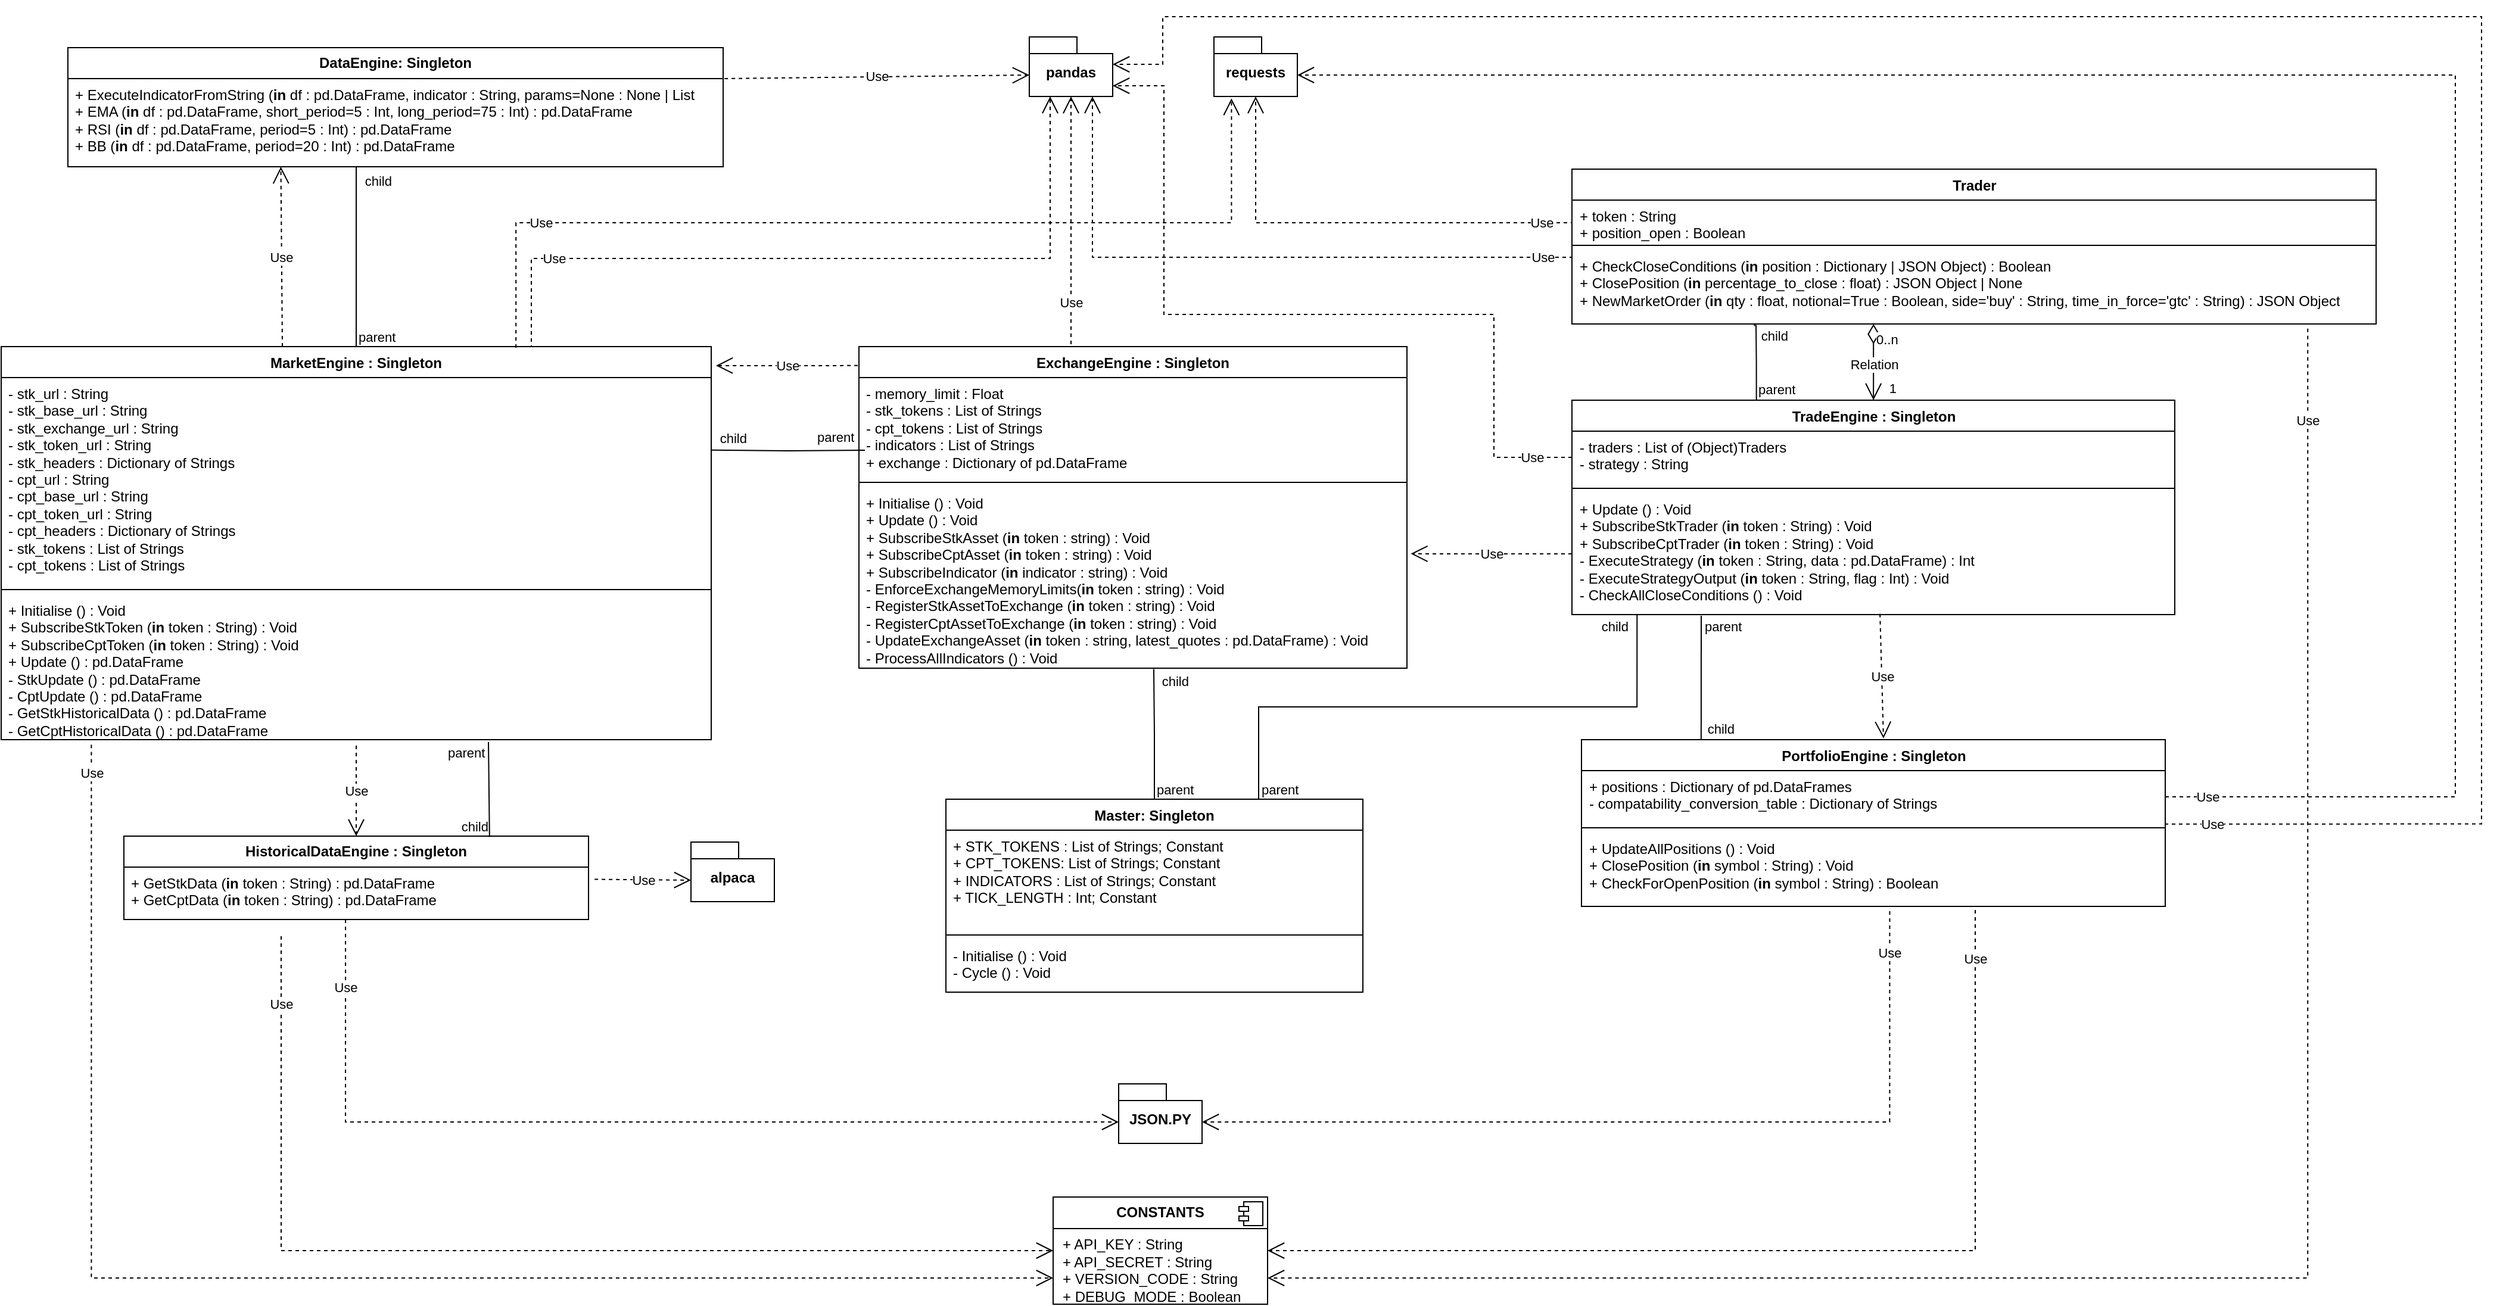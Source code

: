 <mxfile version="24.2.5" type="device">
  <diagram name="Page-1" id="sYeVnFwsswRFlJQrci0F">
    <mxGraphModel dx="3406" dy="1709" grid="0" gridSize="10" guides="1" tooltips="1" connect="1" arrows="1" fold="1" page="0" pageScale="1" pageWidth="827" pageHeight="1169" math="0" shadow="0">
      <root>
        <mxCell id="0" />
        <mxCell id="1" parent="0" />
        <mxCell id="-LXnaGtxhwTTcFJz9KgN-1" value="Master: Singleton" style="swimlane;fontStyle=1;align=center;verticalAlign=top;childLayout=stackLayout;horizontal=1;startSize=26;horizontalStack=0;resizeParent=1;resizeParentMax=0;resizeLast=0;collapsible=1;marginBottom=0;whiteSpace=wrap;html=1;" vertex="1" parent="1">
          <mxGeometry x="-197" y="460" width="350" height="162" as="geometry" />
        </mxCell>
        <mxCell id="-LXnaGtxhwTTcFJz9KgN-2" value="+ STK_TOKENS : List of Strings; Constant&lt;div&gt;+ CPT_TOKENS: List of Strings; Constant&lt;/div&gt;&lt;div&gt;+ INDICATORS : List of Strings; Constant&lt;/div&gt;&lt;div&gt;+ TICK_LENGTH : Int; Constant&lt;/div&gt;" style="text;strokeColor=none;fillColor=none;align=left;verticalAlign=top;spacingLeft=4;spacingRight=4;overflow=hidden;rotatable=0;points=[[0,0.5],[1,0.5]];portConstraint=eastwest;whiteSpace=wrap;html=1;" vertex="1" parent="-LXnaGtxhwTTcFJz9KgN-1">
          <mxGeometry y="26" width="350" height="84" as="geometry" />
        </mxCell>
        <mxCell id="-LXnaGtxhwTTcFJz9KgN-3" value="" style="line;strokeWidth=1;fillColor=none;align=left;verticalAlign=middle;spacingTop=-1;spacingLeft=3;spacingRight=3;rotatable=0;labelPosition=right;points=[];portConstraint=eastwest;strokeColor=inherit;" vertex="1" parent="-LXnaGtxhwTTcFJz9KgN-1">
          <mxGeometry y="110" width="350" height="8" as="geometry" />
        </mxCell>
        <mxCell id="-LXnaGtxhwTTcFJz9KgN-4" value="- Initialise () : Void&lt;div&gt;- Cycle () : Void&lt;/div&gt;" style="text;strokeColor=none;fillColor=none;align=left;verticalAlign=top;spacingLeft=4;spacingRight=4;overflow=hidden;rotatable=0;points=[[0,0.5],[1,0.5]];portConstraint=eastwest;whiteSpace=wrap;html=1;" vertex="1" parent="-LXnaGtxhwTTcFJz9KgN-1">
          <mxGeometry y="118" width="350" height="44" as="geometry" />
        </mxCell>
        <mxCell id="-LXnaGtxhwTTcFJz9KgN-9" value="ExchangeEngine : Singleton" style="swimlane;fontStyle=1;align=center;verticalAlign=top;childLayout=stackLayout;horizontal=1;startSize=26;horizontalStack=0;resizeParent=1;resizeParentMax=0;resizeLast=0;collapsible=1;marginBottom=0;whiteSpace=wrap;html=1;" vertex="1" parent="1">
          <mxGeometry x="-270" y="80" width="460" height="270" as="geometry" />
        </mxCell>
        <mxCell id="-LXnaGtxhwTTcFJz9KgN-10" value="- memory_limit : Float&lt;div&gt;- stk_tokens : List of Strings&lt;/div&gt;&lt;div&gt;- cpt_tokens : List of Strings&lt;/div&gt;&lt;div&gt;- indicators : List of Strings&lt;/div&gt;&lt;div&gt;+ exchange : Dictionary of pd.DataFrame&lt;/div&gt;" style="text;strokeColor=none;fillColor=none;align=left;verticalAlign=top;spacingLeft=4;spacingRight=4;overflow=hidden;rotatable=0;points=[[0,0.5],[1,0.5]];portConstraint=eastwest;whiteSpace=wrap;html=1;" vertex="1" parent="-LXnaGtxhwTTcFJz9KgN-9">
          <mxGeometry y="26" width="460" height="84" as="geometry" />
        </mxCell>
        <mxCell id="-LXnaGtxhwTTcFJz9KgN-11" value="" style="line;strokeWidth=1;fillColor=none;align=left;verticalAlign=middle;spacingTop=-1;spacingLeft=3;spacingRight=3;rotatable=0;labelPosition=right;points=[];portConstraint=eastwest;strokeColor=inherit;" vertex="1" parent="-LXnaGtxhwTTcFJz9KgN-9">
          <mxGeometry y="110" width="460" height="8" as="geometry" />
        </mxCell>
        <mxCell id="-LXnaGtxhwTTcFJz9KgN-12" value="&lt;div&gt;+ Initialise () : Void&lt;/div&gt;&lt;div&gt;+ Update () : Void&lt;/div&gt;&lt;div&gt;&lt;div&gt;+ SubscribeStkAsset&amp;nbsp;&lt;span style=&quot;background-color: initial;&quot;&gt;(&lt;/span&gt;&lt;b style=&quot;background-color: initial;&quot;&gt;in&lt;/b&gt;&lt;span style=&quot;background-color: initial;&quot;&gt;&amp;nbsp;token : string) : Void&lt;/span&gt;&lt;/div&gt;&lt;div&gt;+ SubscribeCptAsset&amp;nbsp;&lt;span style=&quot;background-color: initial;&quot;&gt;(&lt;/span&gt;&lt;b style=&quot;background-color: initial;&quot;&gt;in&lt;/b&gt;&lt;span style=&quot;background-color: initial;&quot;&gt;&amp;nbsp;token : string) : Void&lt;/span&gt;&lt;/div&gt;&lt;div&gt;+ SubscribeIndicator&amp;nbsp;&lt;span style=&quot;background-color: initial;&quot;&gt;(&lt;/span&gt;&lt;b style=&quot;background-color: initial;&quot;&gt;in&lt;/b&gt;&lt;span style=&quot;background-color: initial;&quot;&gt;&amp;nbsp;indicator : string) : Void&lt;/span&gt;&lt;/div&gt;&lt;/div&gt;- EnforceExchangeMemoryLimits(&lt;b&gt;in&lt;/b&gt;&amp;nbsp;token : string) : Void&lt;div&gt;- RegisterStkAssetToExchange (&lt;b&gt;in&lt;/b&gt;&amp;nbsp;token : string) : Void&lt;/div&gt;&lt;div&gt;- RegisterCptAssetToExchange&amp;nbsp;&lt;span style=&quot;background-color: initial;&quot;&gt;(&lt;/span&gt;&lt;b style=&quot;background-color: initial;&quot;&gt;in&lt;/b&gt;&lt;span style=&quot;background-color: initial;&quot;&gt;&amp;nbsp;token : string) : Void&lt;/span&gt;&lt;/div&gt;&lt;div&gt;&lt;span style=&quot;background-color: initial;&quot;&gt;- UpdateExchangeAsset (&lt;b&gt;in &lt;/b&gt;token : string,&lt;b&gt;&amp;nbsp;&lt;/b&gt;latest_quotes : pd.DataFrame) : Void&lt;/span&gt;&lt;/div&gt;&lt;div&gt;&lt;span style=&quot;background-color: initial;&quot;&gt;- ProcessAllIndicators () : Void&lt;/span&gt;&lt;/div&gt;&lt;div&gt;&lt;br&gt;&lt;/div&gt;&lt;div&gt;&lt;br&gt;&lt;/div&gt;&lt;div&gt;&lt;span style=&quot;background-color: initial;&quot;&gt;&lt;br&gt;&lt;/span&gt;&lt;/div&gt;" style="text;strokeColor=none;fillColor=none;align=left;verticalAlign=top;spacingLeft=4;spacingRight=4;overflow=hidden;rotatable=0;points=[[0,0.5],[1,0.5]];portConstraint=eastwest;whiteSpace=wrap;html=1;" vertex="1" parent="-LXnaGtxhwTTcFJz9KgN-9">
          <mxGeometry y="118" width="460" height="152" as="geometry" />
        </mxCell>
        <mxCell id="-LXnaGtxhwTTcFJz9KgN-13" value="TradeEngine : Singleton" style="swimlane;fontStyle=1;align=center;verticalAlign=top;childLayout=stackLayout;horizontal=1;startSize=26;horizontalStack=0;resizeParent=1;resizeParentMax=0;resizeLast=0;collapsible=1;marginBottom=0;whiteSpace=wrap;html=1;" vertex="1" parent="1">
          <mxGeometry x="328.5" y="125" width="506" height="180" as="geometry" />
        </mxCell>
        <mxCell id="-LXnaGtxhwTTcFJz9KgN-14" value="- traders : List of (Object)Traders&lt;div&gt;- strategy : String&lt;/div&gt;" style="text;strokeColor=none;fillColor=none;align=left;verticalAlign=top;spacingLeft=4;spacingRight=4;overflow=hidden;rotatable=0;points=[[0,0.5],[1,0.5]];portConstraint=eastwest;whiteSpace=wrap;html=1;" vertex="1" parent="-LXnaGtxhwTTcFJz9KgN-13">
          <mxGeometry y="26" width="506" height="44" as="geometry" />
        </mxCell>
        <mxCell id="-LXnaGtxhwTTcFJz9KgN-15" value="" style="line;strokeWidth=1;fillColor=none;align=left;verticalAlign=middle;spacingTop=-1;spacingLeft=3;spacingRight=3;rotatable=0;labelPosition=right;points=[];portConstraint=eastwest;strokeColor=inherit;" vertex="1" parent="-LXnaGtxhwTTcFJz9KgN-13">
          <mxGeometry y="70" width="506" height="8" as="geometry" />
        </mxCell>
        <mxCell id="-LXnaGtxhwTTcFJz9KgN-16" value="+ Update () : Void&lt;div&gt;+ SubscribeStkTrader (&lt;b&gt;in &lt;/b&gt;token : String) : Void&lt;/div&gt;&lt;div&gt;+ SubscribeCptTrader (&lt;b&gt;in &lt;/b&gt;token : String) : Void&lt;/div&gt;&lt;div&gt;- ExecuteStrategy (&lt;b&gt;in &lt;/b&gt;token : String, data : pd.DataFrame) : Int&lt;/div&gt;&lt;div&gt;- ExecuteStrategyOutput (&lt;b&gt;in &lt;/b&gt;token : String, flag : Int) : Void&lt;/div&gt;&lt;div&gt;- CheckAllCloseConditions () : Void&lt;/div&gt;" style="text;strokeColor=none;fillColor=none;align=left;verticalAlign=top;spacingLeft=4;spacingRight=4;overflow=hidden;rotatable=0;points=[[0,0.5],[1,0.5]];portConstraint=eastwest;whiteSpace=wrap;html=1;" vertex="1" parent="-LXnaGtxhwTTcFJz9KgN-13">
          <mxGeometry y="78" width="506" height="102" as="geometry" />
        </mxCell>
        <mxCell id="-LXnaGtxhwTTcFJz9KgN-17" value="PortfolioEngine : Singleton" style="swimlane;fontStyle=1;align=center;verticalAlign=top;childLayout=stackLayout;horizontal=1;startSize=26;horizontalStack=0;resizeParent=1;resizeParentMax=0;resizeLast=0;collapsible=1;marginBottom=0;whiteSpace=wrap;html=1;" vertex="1" parent="1">
          <mxGeometry x="336.5" y="410" width="490" height="140" as="geometry" />
        </mxCell>
        <mxCell id="-LXnaGtxhwTTcFJz9KgN-18" value="+ positions : Dictionary of pd.DataFrames&lt;div&gt;- compatability_conversion_table : Dictionary of Strings&lt;/div&gt;" style="text;strokeColor=none;fillColor=none;align=left;verticalAlign=top;spacingLeft=4;spacingRight=4;overflow=hidden;rotatable=0;points=[[0,0.5],[1,0.5]];portConstraint=eastwest;whiteSpace=wrap;html=1;" vertex="1" parent="-LXnaGtxhwTTcFJz9KgN-17">
          <mxGeometry y="26" width="490" height="44" as="geometry" />
        </mxCell>
        <mxCell id="-LXnaGtxhwTTcFJz9KgN-19" value="" style="line;strokeWidth=1;fillColor=none;align=left;verticalAlign=middle;spacingTop=-1;spacingLeft=3;spacingRight=3;rotatable=0;labelPosition=right;points=[];portConstraint=eastwest;strokeColor=inherit;" vertex="1" parent="-LXnaGtxhwTTcFJz9KgN-17">
          <mxGeometry y="70" width="490" height="8" as="geometry" />
        </mxCell>
        <mxCell id="-LXnaGtxhwTTcFJz9KgN-20" value="+ UpdateAllPositions () : Void&lt;div&gt;+ ClosePosition (&lt;b&gt;in &lt;/b&gt;symbol : String) : Void&lt;/div&gt;&lt;div&gt;+ CheckForOpenPosition (&lt;b&gt;in &lt;/b&gt;symbol : String) : Boolean&lt;/div&gt;" style="text;strokeColor=none;fillColor=none;align=left;verticalAlign=top;spacingLeft=4;spacingRight=4;overflow=hidden;rotatable=0;points=[[0,0.5],[1,0.5]];portConstraint=eastwest;whiteSpace=wrap;html=1;" vertex="1" parent="-LXnaGtxhwTTcFJz9KgN-17">
          <mxGeometry y="78" width="490" height="62" as="geometry" />
        </mxCell>
        <mxCell id="-LXnaGtxhwTTcFJz9KgN-21" value="&lt;b&gt;DataEngine: Singleton&lt;/b&gt;" style="swimlane;fontStyle=0;childLayout=stackLayout;horizontal=1;startSize=26;fillColor=none;horizontalStack=0;resizeParent=1;resizeParentMax=0;resizeLast=0;collapsible=1;marginBottom=0;whiteSpace=wrap;html=1;" vertex="1" parent="1">
          <mxGeometry x="-934" y="-171" width="550" height="100" as="geometry" />
        </mxCell>
        <mxCell id="-LXnaGtxhwTTcFJz9KgN-22" value="+ ExecuteIndicatorFromString (&lt;b&gt;in&lt;/b&gt;&amp;nbsp;df : pd.DataFrame, indicator : String, params=None : None | List&lt;div&gt;+ EMA (&lt;b&gt;in &lt;/b&gt;df : pd.DataFrame, short_period=5 : Int, long_period=75 : Int) : pd.DataFrame&lt;/div&gt;&lt;div&gt;+ RSI (&lt;b&gt;in &lt;/b&gt;df : pd.DataFrame, period=5 : Int) : pd.DataFrame&lt;/div&gt;&lt;div&gt;+ BB (&lt;b&gt;in &lt;/b&gt;df : pd.DataFrame, period=20 : Int) : pd.DataFrame&lt;/div&gt;" style="text;strokeColor=none;fillColor=none;align=left;verticalAlign=top;spacingLeft=4;spacingRight=4;overflow=hidden;rotatable=0;points=[[0,0.5],[1,0.5]];portConstraint=eastwest;whiteSpace=wrap;html=1;" vertex="1" parent="-LXnaGtxhwTTcFJz9KgN-21">
          <mxGeometry y="26" width="550" height="74" as="geometry" />
        </mxCell>
        <mxCell id="-LXnaGtxhwTTcFJz9KgN-25" value="Trader" style="swimlane;fontStyle=1;align=center;verticalAlign=top;childLayout=stackLayout;horizontal=1;startSize=26;horizontalStack=0;resizeParent=1;resizeParentMax=0;resizeLast=0;collapsible=1;marginBottom=0;whiteSpace=wrap;html=1;" vertex="1" parent="1">
          <mxGeometry x="328.5" y="-69" width="675" height="130" as="geometry" />
        </mxCell>
        <mxCell id="-LXnaGtxhwTTcFJz9KgN-26" value="+ token : String&lt;div&gt;+ position_open : Boolean&lt;/div&gt;" style="text;strokeColor=none;fillColor=none;align=left;verticalAlign=top;spacingLeft=4;spacingRight=4;overflow=hidden;rotatable=0;points=[[0,0.5],[1,0.5]];portConstraint=eastwest;whiteSpace=wrap;html=1;" vertex="1" parent="-LXnaGtxhwTTcFJz9KgN-25">
          <mxGeometry y="26" width="675" height="34" as="geometry" />
        </mxCell>
        <mxCell id="-LXnaGtxhwTTcFJz9KgN-27" value="" style="line;strokeWidth=1;fillColor=none;align=left;verticalAlign=middle;spacingTop=-1;spacingLeft=3;spacingRight=3;rotatable=0;labelPosition=right;points=[];portConstraint=eastwest;strokeColor=inherit;" vertex="1" parent="-LXnaGtxhwTTcFJz9KgN-25">
          <mxGeometry y="60" width="675" height="8" as="geometry" />
        </mxCell>
        <mxCell id="-LXnaGtxhwTTcFJz9KgN-28" value="+ CheckCloseConditions (&lt;b&gt;in &lt;/b&gt;position : Dictionary | JSON Object) : Boolean&lt;div&gt;+ ClosePosition (&lt;b&gt;in &lt;/b&gt;percentage_to_close : float) : JSON Object | None&lt;/div&gt;&lt;div&gt;+ NewMarketOrder (&lt;b&gt;in &lt;/b&gt;qty : float, notional=True : Boolean, side=&#39;buy&#39; : String, time_in_force=&#39;gtc&#39; : String) : JSON Object&lt;/div&gt;" style="text;strokeColor=none;fillColor=none;align=left;verticalAlign=top;spacingLeft=4;spacingRight=4;overflow=hidden;rotatable=0;points=[[0,0.5],[1,0.5]];portConstraint=eastwest;whiteSpace=wrap;html=1;" vertex="1" parent="-LXnaGtxhwTTcFJz9KgN-25">
          <mxGeometry y="68" width="675" height="62" as="geometry" />
        </mxCell>
        <mxCell id="-LXnaGtxhwTTcFJz9KgN-29" value="MarketEngine : Singleton" style="swimlane;fontStyle=1;align=center;verticalAlign=top;childLayout=stackLayout;horizontal=1;startSize=26;horizontalStack=0;resizeParent=1;resizeParentMax=0;resizeLast=0;collapsible=1;marginBottom=0;whiteSpace=wrap;html=1;" vertex="1" parent="1">
          <mxGeometry x="-990" y="80" width="596" height="330" as="geometry" />
        </mxCell>
        <mxCell id="-LXnaGtxhwTTcFJz9KgN-30" value="- stk_url : String&lt;div&gt;- stk_base_url : String&lt;/div&gt;&lt;div&gt;- stk_exchange_url : String&lt;/div&gt;&lt;div&gt;- stk_token_url : String&lt;/div&gt;&lt;div&gt;- stk_headers : Dictionary of Strings&lt;/div&gt;&lt;div&gt;- cpt_url : String&lt;/div&gt;&lt;div&gt;- cpt_base_url : String&lt;/div&gt;&lt;div&gt;- cpt_token_url : String&lt;/div&gt;&lt;div&gt;- cpt_headers : Dictionary of Strings&lt;/div&gt;&lt;div&gt;- stk_tokens : List of Strings&lt;/div&gt;&lt;div&gt;- cpt_tokens : List of Strings&lt;/div&gt;" style="text;strokeColor=none;fillColor=none;align=left;verticalAlign=top;spacingLeft=4;spacingRight=4;overflow=hidden;rotatable=0;points=[[0,0.5],[1,0.5]];portConstraint=eastwest;whiteSpace=wrap;html=1;" vertex="1" parent="-LXnaGtxhwTTcFJz9KgN-29">
          <mxGeometry y="26" width="596" height="174" as="geometry" />
        </mxCell>
        <mxCell id="-LXnaGtxhwTTcFJz9KgN-31" value="" style="line;strokeWidth=1;fillColor=none;align=left;verticalAlign=middle;spacingTop=-1;spacingLeft=3;spacingRight=3;rotatable=0;labelPosition=right;points=[];portConstraint=eastwest;strokeColor=inherit;" vertex="1" parent="-LXnaGtxhwTTcFJz9KgN-29">
          <mxGeometry y="200" width="596" height="8" as="geometry" />
        </mxCell>
        <mxCell id="-LXnaGtxhwTTcFJz9KgN-32" value="+ Initialise () : Void&lt;div&gt;+ SubscribeStkToken (&lt;b&gt;in &lt;/b&gt;token : String) : Void&lt;/div&gt;&lt;div&gt;+ SubscribeCptToken (&lt;b&gt;in &lt;/b&gt;token : String) : Void&lt;/div&gt;&lt;div&gt;+ Update () : pd.DataFrame&lt;/div&gt;&lt;div&gt;- StkUpdate () : pd.DataFrame&lt;/div&gt;&lt;div&gt;- CptUpdate () : pd.DataFrame&lt;/div&gt;&lt;div&gt;- GetStkHistoricalData () : pd.DataFrame&lt;/div&gt;&lt;div&gt;- GetCptHistoricalData () : pd.DataFrame&lt;/div&gt;" style="text;strokeColor=none;fillColor=none;align=left;verticalAlign=top;spacingLeft=4;spacingRight=4;overflow=hidden;rotatable=0;points=[[0,0.5],[1,0.5]];portConstraint=eastwest;whiteSpace=wrap;html=1;" vertex="1" parent="-LXnaGtxhwTTcFJz9KgN-29">
          <mxGeometry y="208" width="596" height="122" as="geometry" />
        </mxCell>
        <mxCell id="-LXnaGtxhwTTcFJz9KgN-65" value="" style="endArrow=none;html=1;rounded=0;exitX=0.683;exitY=1.007;exitDx=0;exitDy=0;exitPerimeter=0;entryX=0.782;entryY=-0.006;entryDx=0;entryDy=0;entryPerimeter=0;" edge="1" parent="-LXnaGtxhwTTcFJz9KgN-29">
          <mxGeometry relative="1" as="geometry">
            <mxPoint x="408.998" y="332.004" as="sourcePoint" />
            <mxPoint x="409.91" y="411.73" as="targetPoint" />
          </mxGeometry>
        </mxCell>
        <mxCell id="-LXnaGtxhwTTcFJz9KgN-66" value="parent" style="edgeLabel;resizable=0;html=1;align=left;verticalAlign=bottom;" connectable="0" vertex="1" parent="-LXnaGtxhwTTcFJz9KgN-65">
          <mxGeometry x="-1" relative="1" as="geometry">
            <mxPoint x="-36" y="17" as="offset" />
          </mxGeometry>
        </mxCell>
        <mxCell id="-LXnaGtxhwTTcFJz9KgN-67" value="child" style="edgeLabel;resizable=0;html=1;align=right;verticalAlign=bottom;" connectable="0" vertex="1" parent="-LXnaGtxhwTTcFJz9KgN-65">
          <mxGeometry x="1" relative="1" as="geometry" />
        </mxCell>
        <mxCell id="-LXnaGtxhwTTcFJz9KgN-33" value="&lt;b&gt;HistoricalDataEngine : Singleton&lt;/b&gt;" style="swimlane;fontStyle=0;childLayout=stackLayout;horizontal=1;startSize=26;fillColor=none;horizontalStack=0;resizeParent=1;resizeParentMax=0;resizeLast=0;collapsible=1;marginBottom=0;whiteSpace=wrap;html=1;" vertex="1" parent="1">
          <mxGeometry x="-887" y="491" width="390" height="70" as="geometry" />
        </mxCell>
        <mxCell id="-LXnaGtxhwTTcFJz9KgN-34" value="+ GetStkData (&lt;b&gt;in &lt;/b&gt;token : String) : pd.DataFrame&lt;div&gt;+ GetCptData (&lt;b&gt;in &lt;/b&gt;token : String) : pd.DataFrame&lt;/div&gt;" style="text;strokeColor=none;fillColor=none;align=left;verticalAlign=top;spacingLeft=4;spacingRight=4;overflow=hidden;rotatable=0;points=[[0,0.5],[1,0.5]];portConstraint=eastwest;whiteSpace=wrap;html=1;" vertex="1" parent="-LXnaGtxhwTTcFJz9KgN-33">
          <mxGeometry y="26" width="390" height="44" as="geometry" />
        </mxCell>
        <mxCell id="-LXnaGtxhwTTcFJz9KgN-40" value="pandas" style="shape=folder;fontStyle=1;spacingTop=10;tabWidth=40;tabHeight=14;tabPosition=left;html=1;whiteSpace=wrap;" vertex="1" parent="1">
          <mxGeometry x="-127" y="-180" width="70" height="50" as="geometry" />
        </mxCell>
        <mxCell id="-LXnaGtxhwTTcFJz9KgN-41" value="requests" style="shape=folder;fontStyle=1;spacingTop=10;tabWidth=40;tabHeight=14;tabPosition=left;html=1;whiteSpace=wrap;" vertex="1" parent="1">
          <mxGeometry x="28" y="-180" width="70" height="50" as="geometry" />
        </mxCell>
        <mxCell id="-LXnaGtxhwTTcFJz9KgN-42" value="alpaca" style="shape=folder;fontStyle=1;spacingTop=10;tabWidth=40;tabHeight=14;tabPosition=left;html=1;whiteSpace=wrap;" vertex="1" parent="1">
          <mxGeometry x="-411" y="496" width="70" height="50" as="geometry" />
        </mxCell>
        <mxCell id="-LXnaGtxhwTTcFJz9KgN-49" value="Use" style="endArrow=open;endSize=12;dashed=1;html=1;rounded=0;exitX=-0.002;exitY=0.059;exitDx=0;exitDy=0;exitPerimeter=0;" edge="1" parent="1" source="-LXnaGtxhwTTcFJz9KgN-9">
          <mxGeometry width="160" relative="1" as="geometry">
            <mxPoint x="-268" y="230" as="sourcePoint" />
            <mxPoint x="-390" y="96" as="targetPoint" />
          </mxGeometry>
        </mxCell>
        <mxCell id="-LXnaGtxhwTTcFJz9KgN-50" value="Use" style="endArrow=open;endSize=12;dashed=1;html=1;rounded=0;entryX=0.5;entryY=1;entryDx=0;entryDy=0;entryPerimeter=0;exitX=0.5;exitY=0;exitDx=0;exitDy=0;edgeStyle=orthogonalEdgeStyle;" edge="1" parent="1" source="-LXnaGtxhwTTcFJz9KgN-9" target="-LXnaGtxhwTTcFJz9KgN-40">
          <mxGeometry x="-0.321" width="160" relative="1" as="geometry">
            <mxPoint x="-130" y="130" as="sourcePoint" />
            <mxPoint x="30" y="130" as="targetPoint" />
            <Array as="points">
              <mxPoint x="-92" y="80" />
            </Array>
            <mxPoint as="offset" />
          </mxGeometry>
        </mxCell>
        <mxCell id="-LXnaGtxhwTTcFJz9KgN-51" value="Use" style="endArrow=open;endSize=12;dashed=1;html=1;rounded=0;entryX=0.25;entryY=1;entryDx=0;entryDy=0;entryPerimeter=0;edgeStyle=orthogonalEdgeStyle;exitX=0.75;exitY=0;exitDx=0;exitDy=0;" edge="1" parent="1" source="-LXnaGtxhwTTcFJz9KgN-29" target="-LXnaGtxhwTTcFJz9KgN-40">
          <mxGeometry x="-0.707" width="160" relative="1" as="geometry">
            <mxPoint x="-595" y="46" as="sourcePoint" />
            <mxPoint x="-220" y="-210" as="targetPoint" />
            <Array as="points">
              <mxPoint x="-545" y="80" />
              <mxPoint x="-545" y="6" />
              <mxPoint x="-110" y="6" />
            </Array>
            <mxPoint as="offset" />
          </mxGeometry>
        </mxCell>
        <mxCell id="-LXnaGtxhwTTcFJz9KgN-52" value="Use" style="endArrow=open;endSize=12;dashed=1;html=1;rounded=0;entryX=0.21;entryY=1.033;entryDx=0;entryDy=0;entryPerimeter=0;edgeStyle=orthogonalEdgeStyle;exitX=0.725;exitY=0.003;exitDx=0;exitDy=0;exitPerimeter=0;" edge="1" parent="1" source="-LXnaGtxhwTTcFJz9KgN-29" target="-LXnaGtxhwTTcFJz9KgN-41">
          <mxGeometry x="-0.69" width="160" relative="1" as="geometry">
            <mxPoint x="-590" y="40" as="sourcePoint" />
            <mxPoint x="-82" y="-120" as="targetPoint" />
            <Array as="points">
              <mxPoint x="-558" y="-24" />
              <mxPoint x="43" y="-24" />
            </Array>
            <mxPoint as="offset" />
          </mxGeometry>
        </mxCell>
        <mxCell id="-LXnaGtxhwTTcFJz9KgN-53" value="" style="endArrow=none;html=1;edgeStyle=orthogonalEdgeStyle;rounded=0;entryX=1;entryY=0.35;entryDx=0;entryDy=0;entryPerimeter=0;" edge="1" parent="1" target="-LXnaGtxhwTTcFJz9KgN-30">
          <mxGeometry relative="1" as="geometry">
            <mxPoint x="-265" y="167" as="sourcePoint" />
            <mxPoint x="23" y="177" as="targetPoint" />
          </mxGeometry>
        </mxCell>
        <mxCell id="-LXnaGtxhwTTcFJz9KgN-54" value="parent" style="edgeLabel;resizable=0;html=1;align=left;verticalAlign=bottom;" connectable="0" vertex="1" parent="-LXnaGtxhwTTcFJz9KgN-53">
          <mxGeometry x="-1" relative="1" as="geometry">
            <mxPoint x="-42" y="-3" as="offset" />
          </mxGeometry>
        </mxCell>
        <mxCell id="-LXnaGtxhwTTcFJz9KgN-55" value="child" style="edgeLabel;resizable=0;html=1;align=right;verticalAlign=bottom;" connectable="0" vertex="1" parent="-LXnaGtxhwTTcFJz9KgN-53">
          <mxGeometry x="1" relative="1" as="geometry">
            <mxPoint x="30" y="-1" as="offset" />
          </mxGeometry>
        </mxCell>
        <mxCell id="-LXnaGtxhwTTcFJz9KgN-56" value="" style="endArrow=none;html=1;edgeStyle=orthogonalEdgeStyle;rounded=0;exitX=0.5;exitY=0;exitDx=0;exitDy=0;entryX=0.44;entryY=1;entryDx=0;entryDy=0;entryPerimeter=0;" edge="1" parent="1" source="-LXnaGtxhwTTcFJz9KgN-29" target="-LXnaGtxhwTTcFJz9KgN-22">
          <mxGeometry relative="1" as="geometry">
            <mxPoint x="-477" y="64" as="sourcePoint" />
            <mxPoint x="-317" y="64" as="targetPoint" />
          </mxGeometry>
        </mxCell>
        <mxCell id="-LXnaGtxhwTTcFJz9KgN-57" value="parent" style="edgeLabel;resizable=0;html=1;align=left;verticalAlign=bottom;" connectable="0" vertex="1" parent="-LXnaGtxhwTTcFJz9KgN-56">
          <mxGeometry x="-1" relative="1" as="geometry" />
        </mxCell>
        <mxCell id="-LXnaGtxhwTTcFJz9KgN-58" value="child" style="edgeLabel;resizable=0;html=1;align=right;verticalAlign=bottom;" connectable="0" vertex="1" parent="-LXnaGtxhwTTcFJz9KgN-56">
          <mxGeometry x="1" relative="1" as="geometry">
            <mxPoint x="30" y="20" as="offset" />
          </mxGeometry>
        </mxCell>
        <mxCell id="-LXnaGtxhwTTcFJz9KgN-59" value="Use" style="endArrow=open;endSize=12;dashed=1;html=1;rounded=0;exitX=0.396;exitY=0;exitDx=0;exitDy=0;exitPerimeter=0;entryX=0.325;entryY=1;entryDx=0;entryDy=0;entryPerimeter=0;" edge="1" parent="1" source="-LXnaGtxhwTTcFJz9KgN-29" target="-LXnaGtxhwTTcFJz9KgN-22">
          <mxGeometry width="160" relative="1" as="geometry">
            <mxPoint x="-477" y="64" as="sourcePoint" />
            <mxPoint x="-756" y="-63" as="targetPoint" />
          </mxGeometry>
        </mxCell>
        <mxCell id="-LXnaGtxhwTTcFJz9KgN-60" value="Use" style="endArrow=open;endSize=12;dashed=1;html=1;rounded=0;exitX=1.002;exitY=0;exitDx=0;exitDy=0;entryX=0;entryY=0;entryDx=0;entryDy=32;entryPerimeter=0;exitPerimeter=0;" edge="1" parent="1" source="-LXnaGtxhwTTcFJz9KgN-22" target="-LXnaGtxhwTTcFJz9KgN-40">
          <mxGeometry width="160" relative="1" as="geometry">
            <mxPoint x="-477" y="64" as="sourcePoint" />
            <mxPoint x="-317" y="64" as="targetPoint" />
          </mxGeometry>
        </mxCell>
        <mxCell id="-LXnaGtxhwTTcFJz9KgN-61" value="Use" style="endArrow=open;endSize=12;dashed=1;html=1;rounded=0;entryX=0.5;entryY=0;entryDx=0;entryDy=0;exitX=0.5;exitY=1.041;exitDx=0;exitDy=0;exitPerimeter=0;" edge="1" parent="1" source="-LXnaGtxhwTTcFJz9KgN-32" target="-LXnaGtxhwTTcFJz9KgN-33">
          <mxGeometry width="160" relative="1" as="geometry">
            <mxPoint x="-711" y="421" as="sourcePoint" />
            <mxPoint x="-307" y="279" as="targetPoint" />
          </mxGeometry>
        </mxCell>
        <mxCell id="-LXnaGtxhwTTcFJz9KgN-68" value="JSON.PY" style="shape=folder;fontStyle=1;spacingTop=10;tabWidth=40;tabHeight=14;tabPosition=left;html=1;whiteSpace=wrap;" vertex="1" parent="1">
          <mxGeometry x="-52" y="699" width="70" height="50" as="geometry" />
        </mxCell>
        <mxCell id="-LXnaGtxhwTTcFJz9KgN-69" value="Use" style="endArrow=open;endSize=12;dashed=1;html=1;rounded=0;exitX=0.477;exitY=1;exitDx=0;exitDy=0;exitPerimeter=0;entryX=0;entryY=0;entryDx=0;entryDy=32;entryPerimeter=0;edgeStyle=orthogonalEdgeStyle;" edge="1" parent="1" source="-LXnaGtxhwTTcFJz9KgN-34" target="-LXnaGtxhwTTcFJz9KgN-68">
          <mxGeometry x="-0.861" width="160" relative="1" as="geometry">
            <mxPoint x="-547" y="643" as="sourcePoint" />
            <mxPoint x="-387" y="643" as="targetPoint" />
            <mxPoint as="offset" />
          </mxGeometry>
        </mxCell>
        <mxCell id="-LXnaGtxhwTTcFJz9KgN-70" value="Use" style="endArrow=open;endSize=12;dashed=1;html=1;rounded=0;entryX=0;entryY=0;entryDx=70;entryDy=32;entryPerimeter=0;exitX=0.528;exitY=1.065;exitDx=0;exitDy=0;exitPerimeter=0;edgeStyle=orthogonalEdgeStyle;" edge="1" parent="1" source="-LXnaGtxhwTTcFJz9KgN-20" target="-LXnaGtxhwTTcFJz9KgN-68">
          <mxGeometry x="-0.908" width="160" relative="1" as="geometry">
            <mxPoint x="418" y="706" as="sourcePoint" />
            <mxPoint x="578" y="706" as="targetPoint" />
            <Array as="points">
              <mxPoint x="595" y="731" />
            </Array>
            <mxPoint as="offset" />
          </mxGeometry>
        </mxCell>
        <mxCell id="-LXnaGtxhwTTcFJz9KgN-71" value="&lt;p style=&quot;margin:0px;margin-top:6px;text-align:center;&quot;&gt;&lt;b&gt;CONSTANTS&lt;/b&gt;&lt;/p&gt;&lt;hr size=&quot;1&quot; style=&quot;border-style:solid;&quot;&gt;&lt;p style=&quot;margin:0px;margin-left:8px;&quot;&gt;+ API_KEY : String&lt;/p&gt;&lt;p style=&quot;margin:0px;margin-left:8px;&quot;&gt;+ API_SECRET : String&lt;/p&gt;&lt;p style=&quot;margin:0px;margin-left:8px;&quot;&gt;+ VERSION_CODE : String&lt;/p&gt;&lt;p style=&quot;margin:0px;margin-left:8px;&quot;&gt;+ DEBUG_MODE : Boolean&lt;/p&gt;" style="align=left;overflow=fill;html=1;dropTarget=0;whiteSpace=wrap;" vertex="1" parent="1">
          <mxGeometry x="-107" y="794" width="180" height="90" as="geometry" />
        </mxCell>
        <mxCell id="-LXnaGtxhwTTcFJz9KgN-72" value="" style="shape=component;jettyWidth=8;jettyHeight=4;" vertex="1" parent="-LXnaGtxhwTTcFJz9KgN-71">
          <mxGeometry x="1" width="20" height="20" relative="1" as="geometry">
            <mxPoint x="-24" y="4" as="offset" />
          </mxGeometry>
        </mxCell>
        <mxCell id="-LXnaGtxhwTTcFJz9KgN-73" value="Use" style="endArrow=open;endSize=12;dashed=1;html=1;rounded=0;entryX=1;entryY=0.5;entryDx=0;entryDy=0;exitX=0.528;exitY=1.065;exitDx=0;exitDy=0;exitPerimeter=0;edgeStyle=orthogonalEdgeStyle;" edge="1" parent="1" target="-LXnaGtxhwTTcFJz9KgN-71">
          <mxGeometry x="-0.908" width="160" relative="1" as="geometry">
            <mxPoint x="667" y="553" as="sourcePoint" />
            <mxPoint x="82" y="730" as="targetPoint" />
            <Array as="points">
              <mxPoint x="667" y="839" />
            </Array>
            <mxPoint as="offset" />
          </mxGeometry>
        </mxCell>
        <mxCell id="-LXnaGtxhwTTcFJz9KgN-74" value="Use" style="endArrow=open;endSize=12;dashed=1;html=1;rounded=0;exitX=0.127;exitY=1.035;exitDx=0;exitDy=0;exitPerimeter=0;entryX=0;entryY=0.75;entryDx=0;entryDy=0;edgeStyle=orthogonalEdgeStyle;" edge="1" parent="1" source="-LXnaGtxhwTTcFJz9KgN-32" target="-LXnaGtxhwTTcFJz9KgN-71">
          <mxGeometry x="-0.962" width="160" relative="1" as="geometry">
            <mxPoint x="-691" y="571" as="sourcePoint" />
            <mxPoint x="-42" y="741" as="targetPoint" />
            <mxPoint as="offset" />
            <Array as="points">
              <mxPoint x="-914" y="862" />
              <mxPoint x="-107" y="862" />
            </Array>
          </mxGeometry>
        </mxCell>
        <mxCell id="-LXnaGtxhwTTcFJz9KgN-75" value="Use" style="endArrow=open;endSize=12;dashed=1;html=1;rounded=0;exitX=0.314;exitY=1.088;exitDx=0;exitDy=0;exitPerimeter=0;edgeStyle=orthogonalEdgeStyle;entryX=0;entryY=0.5;entryDx=0;entryDy=0;" edge="1" parent="1" target="-LXnaGtxhwTTcFJz9KgN-71">
          <mxGeometry x="-0.875" width="160" relative="1" as="geometry">
            <mxPoint x="-755" y="575" as="sourcePoint" />
            <mxPoint x="-175" y="777" as="targetPoint" />
            <mxPoint as="offset" />
            <Array as="points">
              <mxPoint x="-755" y="839" />
            </Array>
          </mxGeometry>
        </mxCell>
        <mxCell id="-LXnaGtxhwTTcFJz9KgN-76" value="Use" style="endArrow=open;endSize=12;dashed=1;html=1;rounded=0;exitX=0.915;exitY=1.063;exitDx=0;exitDy=0;exitPerimeter=0;edgeStyle=orthogonalEdgeStyle;entryX=1;entryY=0.75;entryDx=0;entryDy=0;" edge="1" parent="1" source="-LXnaGtxhwTTcFJz9KgN-28" target="-LXnaGtxhwTTcFJz9KgN-71">
          <mxGeometry x="-0.908" width="160" relative="1" as="geometry">
            <mxPoint x="677" y="563" as="sourcePoint" />
            <mxPoint x="266" y="795" as="targetPoint" />
            <Array as="points">
              <mxPoint x="946" y="862" />
              <mxPoint x="73" y="862" />
            </Array>
            <mxPoint as="offset" />
          </mxGeometry>
        </mxCell>
        <mxCell id="-LXnaGtxhwTTcFJz9KgN-77" value="Use" style="endArrow=open;endSize=12;dashed=1;html=1;rounded=0;exitX=1.013;exitY=0.233;exitDx=0;exitDy=0;exitPerimeter=0;entryX=0;entryY=0;entryDx=0;entryDy=32;entryPerimeter=0;" edge="1" parent="1" source="-LXnaGtxhwTTcFJz9KgN-34" target="-LXnaGtxhwTTcFJz9KgN-42">
          <mxGeometry width="160" relative="1" as="geometry">
            <mxPoint x="-450" y="604" as="sourcePoint" />
            <mxPoint x="-290" y="604" as="targetPoint" />
          </mxGeometry>
        </mxCell>
        <mxCell id="-LXnaGtxhwTTcFJz9KgN-78" value="" style="endArrow=none;html=1;edgeStyle=orthogonalEdgeStyle;rounded=0;entryX=0.226;entryY=1.019;entryDx=0;entryDy=0;entryPerimeter=0;exitX=0.306;exitY=-0.002;exitDx=0;exitDy=0;exitPerimeter=0;" edge="1" parent="1" source="-LXnaGtxhwTTcFJz9KgN-13" target="-LXnaGtxhwTTcFJz9KgN-28">
          <mxGeometry relative="1" as="geometry">
            <mxPoint x="285" y="105" as="sourcePoint" />
            <mxPoint x="445" y="105" as="targetPoint" />
            <Array as="points">
              <mxPoint x="483" y="93" />
              <mxPoint x="483" y="62" />
            </Array>
          </mxGeometry>
        </mxCell>
        <mxCell id="-LXnaGtxhwTTcFJz9KgN-79" value="parent" style="edgeLabel;resizable=0;html=1;align=left;verticalAlign=bottom;" connectable="0" vertex="1" parent="-LXnaGtxhwTTcFJz9KgN-78">
          <mxGeometry x="-1" relative="1" as="geometry" />
        </mxCell>
        <mxCell id="-LXnaGtxhwTTcFJz9KgN-80" value="child" style="edgeLabel;resizable=0;html=1;align=right;verticalAlign=bottom;" connectable="0" vertex="1" parent="-LXnaGtxhwTTcFJz9KgN-78">
          <mxGeometry x="1" relative="1" as="geometry">
            <mxPoint x="30" y="17" as="offset" />
          </mxGeometry>
        </mxCell>
        <mxCell id="-LXnaGtxhwTTcFJz9KgN-81" value="Relation" style="endArrow=open;html=1;endSize=12;startArrow=diamondThin;startSize=14;startFill=0;rounded=0;exitX=0.375;exitY=1;exitDx=0;exitDy=0;exitPerimeter=0;" edge="1" parent="1" source="-LXnaGtxhwTTcFJz9KgN-28" target="-LXnaGtxhwTTcFJz9KgN-13">
          <mxGeometry x="0.062" relative="1" as="geometry">
            <mxPoint x="584" y="71" as="sourcePoint" />
            <mxPoint x="450" y="92" as="targetPoint" />
            <mxPoint as="offset" />
          </mxGeometry>
        </mxCell>
        <mxCell id="-LXnaGtxhwTTcFJz9KgN-82" value="0..n" style="edgeLabel;resizable=0;html=1;align=left;verticalAlign=top;" connectable="0" vertex="1" parent="-LXnaGtxhwTTcFJz9KgN-81">
          <mxGeometry x="-1" relative="1" as="geometry" />
        </mxCell>
        <mxCell id="-LXnaGtxhwTTcFJz9KgN-83" value="1" style="edgeLabel;resizable=0;html=1;align=right;verticalAlign=top;" connectable="0" vertex="1" parent="-LXnaGtxhwTTcFJz9KgN-81">
          <mxGeometry x="1" relative="1" as="geometry">
            <mxPoint x="20" y="-23" as="offset" />
          </mxGeometry>
        </mxCell>
        <mxCell id="-LXnaGtxhwTTcFJz9KgN-84" value="" style="endArrow=none;html=1;edgeStyle=orthogonalEdgeStyle;rounded=0;entryX=0.205;entryY=-0.001;entryDx=0;entryDy=0;entryPerimeter=0;" edge="1" parent="1" target="-LXnaGtxhwTTcFJz9KgN-17">
          <mxGeometry relative="1" as="geometry">
            <mxPoint x="437" y="306" as="sourcePoint" />
            <mxPoint x="467" y="356" as="targetPoint" />
            <Array as="points">
              <mxPoint x="437" y="306" />
            </Array>
          </mxGeometry>
        </mxCell>
        <mxCell id="-LXnaGtxhwTTcFJz9KgN-85" value="parent" style="edgeLabel;resizable=0;html=1;align=left;verticalAlign=bottom;" connectable="0" vertex="1" parent="-LXnaGtxhwTTcFJz9KgN-84">
          <mxGeometry x="-1" relative="1" as="geometry">
            <mxPoint x="1" y="17" as="offset" />
          </mxGeometry>
        </mxCell>
        <mxCell id="-LXnaGtxhwTTcFJz9KgN-86" value="child" style="edgeLabel;resizable=0;html=1;align=right;verticalAlign=bottom;" connectable="0" vertex="1" parent="-LXnaGtxhwTTcFJz9KgN-84">
          <mxGeometry x="1" relative="1" as="geometry">
            <mxPoint x="29" as="offset" />
          </mxGeometry>
        </mxCell>
        <mxCell id="-LXnaGtxhwTTcFJz9KgN-87" value="Use" style="endArrow=open;endSize=12;dashed=1;html=1;rounded=0;exitX=0.511;exitY=0.994;exitDx=0;exitDy=0;exitPerimeter=0;" edge="1" parent="1" source="-LXnaGtxhwTTcFJz9KgN-16">
          <mxGeometry width="160" relative="1" as="geometry">
            <mxPoint x="604" y="362" as="sourcePoint" />
            <mxPoint x="590" y="409" as="targetPoint" />
          </mxGeometry>
        </mxCell>
        <mxCell id="-LXnaGtxhwTTcFJz9KgN-88" value="Use" style="endArrow=open;endSize=12;dashed=1;html=1;rounded=0;exitX=0;exitY=0.5;exitDx=0;exitDy=0;entryX=1.007;entryY=0.368;entryDx=0;entryDy=0;entryPerimeter=0;" edge="1" parent="1" source="-LXnaGtxhwTTcFJz9KgN-16" target="-LXnaGtxhwTTcFJz9KgN-12">
          <mxGeometry width="160" relative="1" as="geometry">
            <mxPoint x="171" y="381" as="sourcePoint" />
            <mxPoint x="331" y="381" as="targetPoint" />
          </mxGeometry>
        </mxCell>
        <mxCell id="-LXnaGtxhwTTcFJz9KgN-89" value="" style="endArrow=none;html=1;edgeStyle=orthogonalEdgeStyle;rounded=0;exitX=0.75;exitY=0;exitDx=0;exitDy=0;entryX=0.108;entryY=0.998;entryDx=0;entryDy=0;entryPerimeter=0;" edge="1" parent="1" source="-LXnaGtxhwTTcFJz9KgN-1" target="-LXnaGtxhwTTcFJz9KgN-16">
          <mxGeometry relative="1" as="geometry">
            <mxPoint x="99" y="423" as="sourcePoint" />
            <mxPoint x="259" y="423" as="targetPoint" />
          </mxGeometry>
        </mxCell>
        <mxCell id="-LXnaGtxhwTTcFJz9KgN-90" value="parent" style="edgeLabel;resizable=0;html=1;align=left;verticalAlign=bottom;" connectable="0" vertex="1" parent="-LXnaGtxhwTTcFJz9KgN-89">
          <mxGeometry x="-1" relative="1" as="geometry" />
        </mxCell>
        <mxCell id="-LXnaGtxhwTTcFJz9KgN-91" value="child" style="edgeLabel;resizable=0;html=1;align=right;verticalAlign=bottom;" connectable="0" vertex="1" parent="-LXnaGtxhwTTcFJz9KgN-89">
          <mxGeometry x="1" relative="1" as="geometry">
            <mxPoint x="-7" y="19" as="offset" />
          </mxGeometry>
        </mxCell>
        <mxCell id="-LXnaGtxhwTTcFJz9KgN-92" value="" style="endArrow=none;html=1;edgeStyle=orthogonalEdgeStyle;rounded=0;exitX=0.5;exitY=0;exitDx=0;exitDy=0;entryX=0.538;entryY=1.005;entryDx=0;entryDy=0;entryPerimeter=0;" edge="1" parent="1" source="-LXnaGtxhwTTcFJz9KgN-1" target="-LXnaGtxhwTTcFJz9KgN-12">
          <mxGeometry relative="1" as="geometry">
            <mxPoint x="-93" y="408" as="sourcePoint" />
            <mxPoint x="67" y="408" as="targetPoint" />
          </mxGeometry>
        </mxCell>
        <mxCell id="-LXnaGtxhwTTcFJz9KgN-93" value="parent" style="edgeLabel;resizable=0;html=1;align=left;verticalAlign=bottom;" connectable="0" vertex="1" parent="-LXnaGtxhwTTcFJz9KgN-92">
          <mxGeometry x="-1" relative="1" as="geometry" />
        </mxCell>
        <mxCell id="-LXnaGtxhwTTcFJz9KgN-94" value="child" style="edgeLabel;resizable=0;html=1;align=right;verticalAlign=bottom;" connectable="0" vertex="1" parent="-LXnaGtxhwTTcFJz9KgN-92">
          <mxGeometry x="1" relative="1" as="geometry">
            <mxPoint x="30" y="18" as="offset" />
          </mxGeometry>
        </mxCell>
        <mxCell id="-LXnaGtxhwTTcFJz9KgN-95" value="Use" style="endArrow=open;endSize=12;dashed=1;html=1;rounded=0;exitX=0;exitY=0.5;exitDx=0;exitDy=0;entryX=0.5;entryY=1;entryDx=0;entryDy=0;entryPerimeter=0;edgeStyle=orthogonalEdgeStyle;" edge="1" parent="1" source="-LXnaGtxhwTTcFJz9KgN-26" target="-LXnaGtxhwTTcFJz9KgN-41">
          <mxGeometry x="-0.853" width="160" relative="1" as="geometry">
            <mxPoint x="232" y="-140" as="sourcePoint" />
            <mxPoint x="392" y="-140" as="targetPoint" />
            <Array as="points">
              <mxPoint x="329" y="-24" />
              <mxPoint x="63" y="-24" />
            </Array>
            <mxPoint as="offset" />
          </mxGeometry>
        </mxCell>
        <mxCell id="-LXnaGtxhwTTcFJz9KgN-96" value="Use" style="endArrow=open;endSize=12;dashed=1;html=1;rounded=0;exitX=0;exitY=0.5;exitDx=0;exitDy=0;entryX=0.75;entryY=1;entryDx=0;entryDy=0;entryPerimeter=0;edgeStyle=orthogonalEdgeStyle;" edge="1" parent="1" source="-LXnaGtxhwTTcFJz9KgN-26" target="-LXnaGtxhwTTcFJz9KgN-40">
          <mxGeometry x="-0.805" width="160" relative="1" as="geometry">
            <mxPoint x="271" y="12" as="sourcePoint" />
            <mxPoint x="5" y="-92" as="targetPoint" />
            <Array as="points">
              <mxPoint x="329" y="5" />
              <mxPoint x="-74" y="5" />
              <mxPoint x="-74" y="-130" />
            </Array>
            <mxPoint as="offset" />
          </mxGeometry>
        </mxCell>
        <mxCell id="-LXnaGtxhwTTcFJz9KgN-97" value="Use" style="endArrow=open;endSize=12;dashed=1;html=1;rounded=0;exitX=0;exitY=0.5;exitDx=0;exitDy=0;edgeStyle=orthogonalEdgeStyle;entryX=0;entryY=0;entryDx=70;entryDy=41;entryPerimeter=0;" edge="1" parent="1" source="-LXnaGtxhwTTcFJz9KgN-14" target="-LXnaGtxhwTTcFJz9KgN-40">
          <mxGeometry x="-0.899" width="160" relative="1" as="geometry">
            <mxPoint x="262" y="104" as="sourcePoint" />
            <mxPoint x="-5" y="-166" as="targetPoint" />
            <Array as="points">
              <mxPoint x="263" y="173" />
              <mxPoint x="263" y="53" />
              <mxPoint x="-14" y="53" />
              <mxPoint x="-14" y="-139" />
            </Array>
            <mxPoint x="1" as="offset" />
          </mxGeometry>
        </mxCell>
        <mxCell id="-LXnaGtxhwTTcFJz9KgN-98" value="Use" style="endArrow=open;endSize=12;dashed=1;html=1;rounded=0;exitX=1;exitY=0.5;exitDx=0;exitDy=0;edgeStyle=orthogonalEdgeStyle;entryX=0;entryY=0;entryDx=70;entryDy=32;entryPerimeter=0;" edge="1" parent="1" source="-LXnaGtxhwTTcFJz9KgN-18" target="-LXnaGtxhwTTcFJz9KgN-41">
          <mxGeometry x="-0.961" width="160" relative="1" as="geometry">
            <mxPoint x="897" y="430" as="sourcePoint" />
            <mxPoint x="122" y="-152" as="targetPoint" />
            <Array as="points">
              <mxPoint x="1070" y="458" />
              <mxPoint x="1070" y="-148" />
            </Array>
            <mxPoint as="offset" />
          </mxGeometry>
        </mxCell>
        <mxCell id="-LXnaGtxhwTTcFJz9KgN-99" value="Use" style="endArrow=open;endSize=12;dashed=1;html=1;rounded=0;exitX=0.999;exitY=1.019;exitDx=0;exitDy=0;edgeStyle=orthogonalEdgeStyle;exitPerimeter=0;entryX=0;entryY=0;entryDx=70;entryDy=23;entryPerimeter=0;" edge="1" parent="1" source="-LXnaGtxhwTTcFJz9KgN-18" target="-LXnaGtxhwTTcFJz9KgN-40">
          <mxGeometry x="-0.963" width="160" relative="1" as="geometry">
            <mxPoint x="837" y="468" as="sourcePoint" />
            <mxPoint x="-32" y="-198" as="targetPoint" />
            <Array as="points">
              <mxPoint x="1092" y="481" />
              <mxPoint x="1092" y="-197" />
              <mxPoint x="-15" y="-197" />
              <mxPoint x="-15" y="-157" />
            </Array>
            <mxPoint as="offset" />
          </mxGeometry>
        </mxCell>
      </root>
    </mxGraphModel>
  </diagram>
</mxfile>
